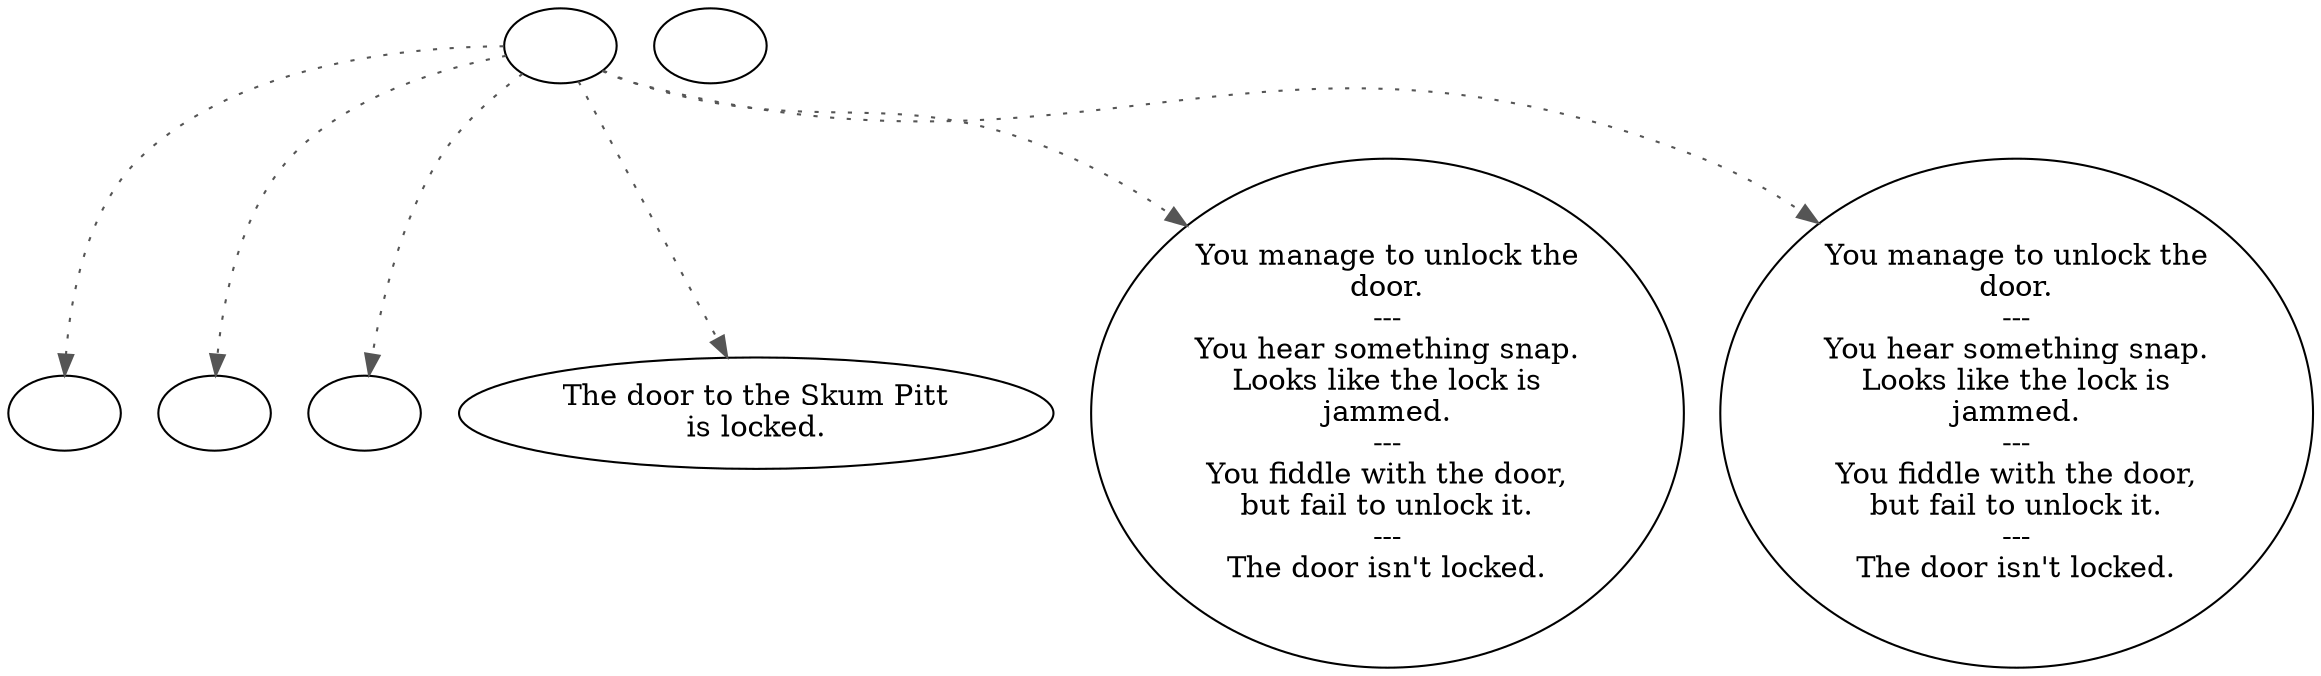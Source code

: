 digraph SKUMDOOR {
  "start" [style=filled       fillcolor="#FFFFFF"       color="#000000"]
  "start" -> "damage_p_proc" [style=dotted color="#555555"]
  "start" -> "destroy_p_proc" [style=dotted color="#555555"]
  "start" -> "map_enter_p_proc" [style=dotted color="#555555"]
  "start" -> "use_p_proc" [style=dotted color="#555555"]
  "start" -> "use_obj_on_p_proc" [style=dotted color="#555555"]
  "start" -> "use_skill_on_p_proc" [style=dotted color="#555555"]
  "start" [label=""]
  "damage_p_proc" [style=filled       fillcolor="#FFFFFF"       color="#000000"]
  "damage_p_proc" [label=""]
  "destroy_p_proc" [style=filled       fillcolor="#FFFFFF"       color="#000000"]
  "destroy_p_proc" [label=""]
  "map_enter_p_proc" [style=filled       fillcolor="#FFFFFF"       color="#000000"]
  "map_enter_p_proc" [label=""]
  "map_update_p_proc" [style=filled       fillcolor="#FFFFFF"       color="#000000"]
  "map_update_p_proc" [label=""]
  "use_p_proc" [style=filled       fillcolor="#FFFFFF"       color="#000000"]
  "use_p_proc" [label="The door to the Skum Pitt\nis locked."]
  "use_obj_on_p_proc" [style=filled       fillcolor="#FFFFFF"       color="#000000"]
  "use_obj_on_p_proc" [label="You manage to unlock the\ndoor.\n---\nYou hear something snap.\nLooks like the lock is\njammed.\n---\nYou fiddle with the door,\nbut fail to unlock it.\n---\nThe door isn't locked."]
  "use_skill_on_p_proc" [style=filled       fillcolor="#FFFFFF"       color="#000000"]
  "use_skill_on_p_proc" [label="You manage to unlock the\ndoor.\n---\nYou hear something snap.\nLooks like the lock is\njammed.\n---\nYou fiddle with the door,\nbut fail to unlock it.\n---\nThe door isn't locked."]
}